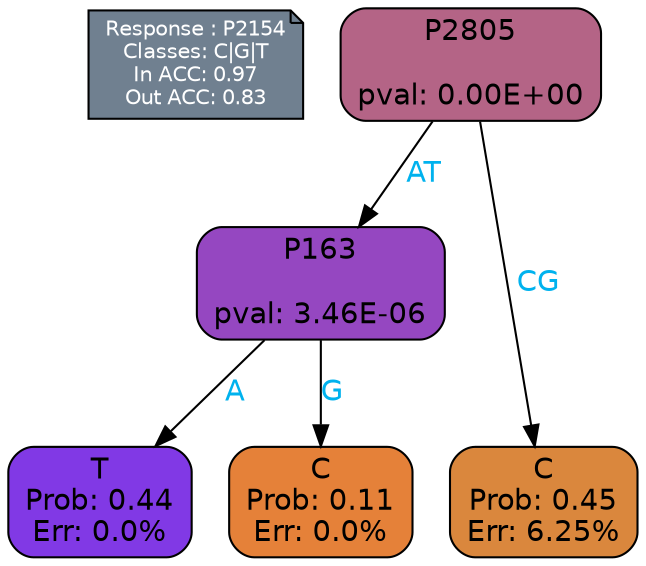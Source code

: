 digraph Tree {
node [shape=box, style="filled, rounded", color="black", fontname=helvetica] ;
graph [ranksep=equally, splines=polylines, bgcolor=transparent, dpi=600] ;
edge [fontname=helvetica] ;
LEGEND [label="Response : P2154
Classes: C|G|T
In ACC: 0.97
Out ACC: 0.83
",shape=note,align=left,style=filled,fillcolor="slategray",fontcolor="white",fontsize=10];1 [label="P2805

pval: 0.00E+00", fillcolor="#b46486"] ;
2 [label="P163

pval: 3.46E-06", fillcolor="#9547c1"] ;
3 [label="T
Prob: 0.44
Err: 0.0%", fillcolor="#8139e5"] ;
4 [label="C
Prob: 0.11
Err: 0.0%", fillcolor="#e58139"] ;
5 [label="C
Prob: 0.45
Err: 6.25%", fillcolor="#da873d"] ;
1 -> 2 [label="AT",fontcolor=deepskyblue2] ;
1 -> 5 [label="CG",fontcolor=deepskyblue2] ;
2 -> 3 [label="A",fontcolor=deepskyblue2] ;
2 -> 4 [label="G",fontcolor=deepskyblue2] ;
{rank = same; 3;4;5;}{rank = same; LEGEND;1;}}